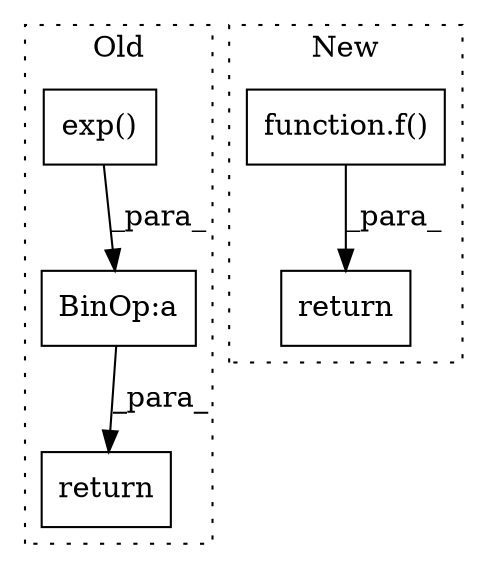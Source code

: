 digraph G {
subgraph cluster0 {
1 [label="exp()" a="75" s="2140,2149" l="8,1" shape="box"];
3 [label="BinOp:a" a="82" s="2150" l="3" shape="box"];
4 [label="return" a="93" s="2133" l="7" shape="box"];
label = "Old";
style="dotted";
}
subgraph cluster1 {
2 [label="function.f()" a="75" s="3919,3922" l="2,1" shape="box"];
5 [label="return" a="93" s="3912" l="7" shape="box"];
label = "New";
style="dotted";
}
1 -> 3 [label="_para_"];
2 -> 5 [label="_para_"];
3 -> 4 [label="_para_"];
}